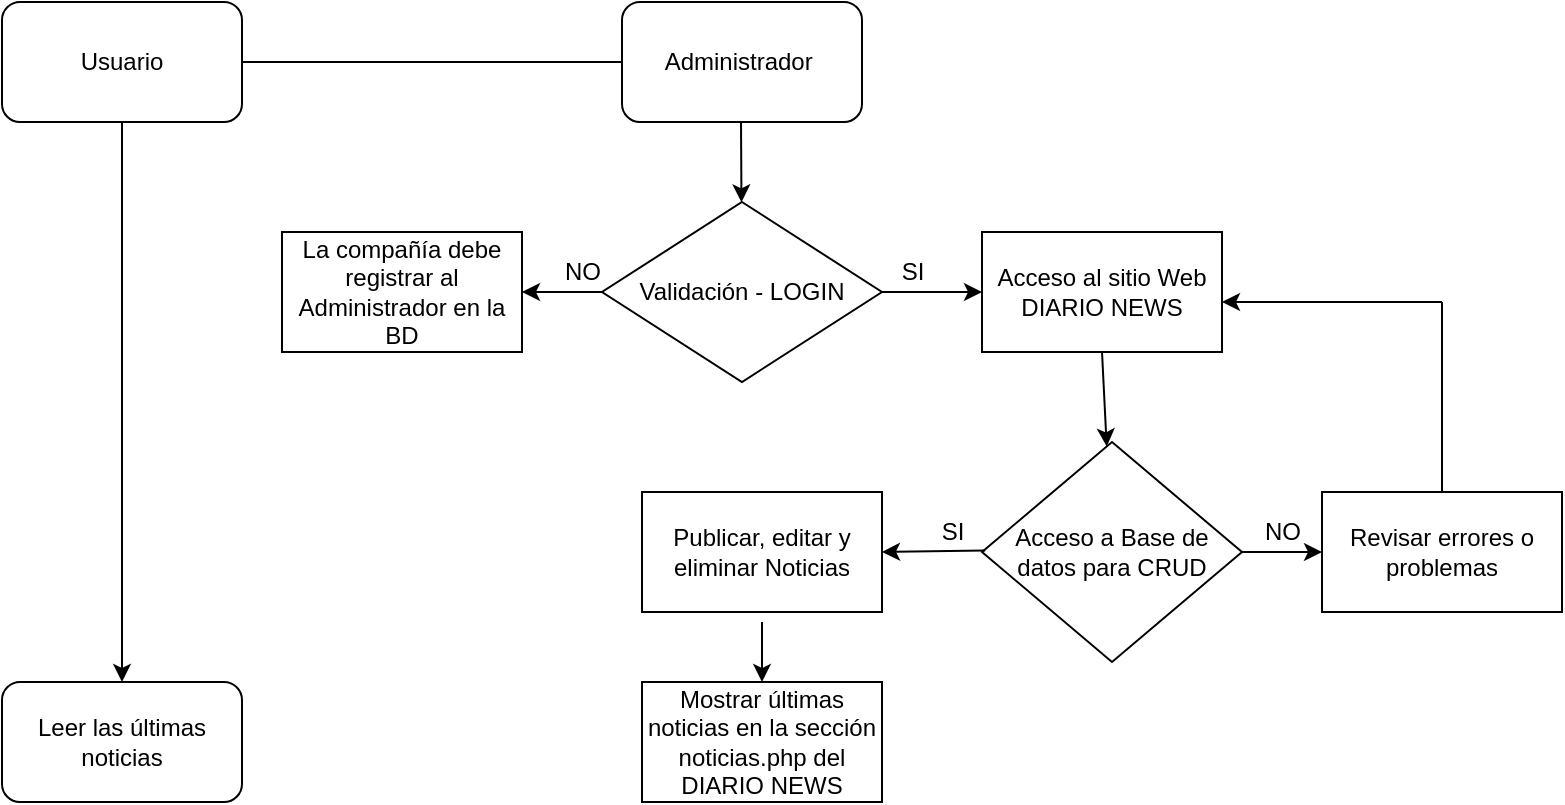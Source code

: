 <mxfile version="20.3.6" type="github">
  <diagram id="kQaC4ZWw2jD6uv-FxZUa" name="Page-1">
    <mxGraphModel dx="1038" dy="489" grid="1" gridSize="10" guides="1" tooltips="1" connect="1" arrows="1" fold="1" page="1" pageScale="1" pageWidth="850" pageHeight="1100" math="0" shadow="0">
      <root>
        <mxCell id="0" />
        <mxCell id="1" parent="0" />
        <mxCell id="lXMdROhuDWXLb9PD8Kn7-1" value="Administrador&amp;nbsp;" style="rounded=1;whiteSpace=wrap;html=1;" parent="1" vertex="1">
          <mxGeometry x="330" y="700" width="120" height="60" as="geometry" />
        </mxCell>
        <mxCell id="lXMdROhuDWXLb9PD8Kn7-2" value="" style="endArrow=classic;html=1;rounded=0;" parent="1" target="lXMdROhuDWXLb9PD8Kn7-3" edge="1">
          <mxGeometry width="50" height="50" relative="1" as="geometry">
            <mxPoint x="389.5" y="760" as="sourcePoint" />
            <mxPoint x="390" y="800" as="targetPoint" />
          </mxGeometry>
        </mxCell>
        <mxCell id="lXMdROhuDWXLb9PD8Kn7-3" value="Validación - LOGIN" style="rhombus;whiteSpace=wrap;html=1;" parent="1" vertex="1">
          <mxGeometry x="320" y="800" width="140" height="90" as="geometry" />
        </mxCell>
        <mxCell id="lXMdROhuDWXLb9PD8Kn7-4" value="" style="endArrow=classic;html=1;rounded=0;exitX=0;exitY=0.5;exitDx=0;exitDy=0;" parent="1" source="lXMdROhuDWXLb9PD8Kn7-3" edge="1">
          <mxGeometry width="50" height="50" relative="1" as="geometry">
            <mxPoint x="240" y="900" as="sourcePoint" />
            <mxPoint x="280" y="845" as="targetPoint" />
          </mxGeometry>
        </mxCell>
        <mxCell id="lXMdROhuDWXLb9PD8Kn7-5" value="NO" style="text;html=1;resizable=0;autosize=1;align=center;verticalAlign=middle;points=[];fillColor=none;strokeColor=none;rounded=0;" parent="1" vertex="1">
          <mxGeometry x="290" y="820" width="40" height="30" as="geometry" />
        </mxCell>
        <mxCell id="lXMdROhuDWXLb9PD8Kn7-6" value="" style="endArrow=classic;html=1;rounded=0;exitX=1;exitY=0.5;exitDx=0;exitDy=0;" parent="1" source="lXMdROhuDWXLb9PD8Kn7-3" edge="1">
          <mxGeometry width="50" height="50" relative="1" as="geometry">
            <mxPoint x="480" y="870" as="sourcePoint" />
            <mxPoint x="510" y="845" as="targetPoint" />
          </mxGeometry>
        </mxCell>
        <mxCell id="lXMdROhuDWXLb9PD8Kn7-7" value="SI" style="text;html=1;resizable=0;autosize=1;align=center;verticalAlign=middle;points=[];fillColor=none;strokeColor=none;rounded=0;" parent="1" vertex="1">
          <mxGeometry x="460" y="820" width="30" height="30" as="geometry" />
        </mxCell>
        <mxCell id="lXMdROhuDWXLb9PD8Kn7-9" value="La compañía debe registrar al Administrador en la BD" style="rounded=0;whiteSpace=wrap;html=1;" parent="1" vertex="1">
          <mxGeometry x="160" y="815" width="120" height="60" as="geometry" />
        </mxCell>
        <mxCell id="lXMdROhuDWXLb9PD8Kn7-10" value="Acceso al sitio Web DIARIO NEWS" style="rounded=0;whiteSpace=wrap;html=1;" parent="1" vertex="1">
          <mxGeometry x="510" y="815" width="120" height="60" as="geometry" />
        </mxCell>
        <mxCell id="lXMdROhuDWXLb9PD8Kn7-11" value="" style="endArrow=classic;html=1;rounded=0;exitX=0.5;exitY=1;exitDx=0;exitDy=0;" parent="1" source="lXMdROhuDWXLb9PD8Kn7-10" target="lXMdROhuDWXLb9PD8Kn7-12" edge="1">
          <mxGeometry width="50" height="50" relative="1" as="geometry">
            <mxPoint x="545" y="960" as="sourcePoint" />
            <mxPoint x="570" y="920" as="targetPoint" />
          </mxGeometry>
        </mxCell>
        <mxCell id="lXMdROhuDWXLb9PD8Kn7-12" value="Acceso a Base de datos para CRUD" style="rhombus;whiteSpace=wrap;html=1;" parent="1" vertex="1">
          <mxGeometry x="510" y="920" width="130" height="110" as="geometry" />
        </mxCell>
        <mxCell id="lXMdROhuDWXLb9PD8Kn7-13" value="" style="endArrow=classic;html=1;rounded=0;exitX=1.053;exitY=0.807;exitDx=0;exitDy=0;exitPerimeter=0;entryX=1;entryY=0.5;entryDx=0;entryDy=0;" parent="1" source="lXMdROhuDWXLb9PD8Kn7-14" target="lXMdROhuDWXLb9PD8Kn7-22" edge="1">
          <mxGeometry width="50" height="50" relative="1" as="geometry">
            <mxPoint x="400" y="1000" as="sourcePoint" />
            <mxPoint x="470" y="977" as="targetPoint" />
          </mxGeometry>
        </mxCell>
        <mxCell id="lXMdROhuDWXLb9PD8Kn7-14" value="SI" style="text;html=1;resizable=0;autosize=1;align=center;verticalAlign=middle;points=[];fillColor=none;strokeColor=none;rounded=0;" parent="1" vertex="1">
          <mxGeometry x="480" y="950" width="30" height="30" as="geometry" />
        </mxCell>
        <mxCell id="lXMdROhuDWXLb9PD8Kn7-15" value="Revisar errores o problemas" style="rounded=0;whiteSpace=wrap;html=1;" parent="1" vertex="1">
          <mxGeometry x="680" y="945" width="120" height="60" as="geometry" />
        </mxCell>
        <mxCell id="lXMdROhuDWXLb9PD8Kn7-16" value="" style="endArrow=classic;html=1;rounded=0;exitX=1;exitY=0.5;exitDx=0;exitDy=0;entryX=0;entryY=0.5;entryDx=0;entryDy=0;" parent="1" source="lXMdROhuDWXLb9PD8Kn7-12" target="lXMdROhuDWXLb9PD8Kn7-15" edge="1">
          <mxGeometry width="50" height="50" relative="1" as="geometry">
            <mxPoint x="640" y="970" as="sourcePoint" />
            <mxPoint x="680" y="965" as="targetPoint" />
          </mxGeometry>
        </mxCell>
        <mxCell id="lXMdROhuDWXLb9PD8Kn7-17" value="NO" style="text;html=1;resizable=0;autosize=1;align=center;verticalAlign=middle;points=[];fillColor=none;strokeColor=none;rounded=0;" parent="1" vertex="1">
          <mxGeometry x="640" y="950" width="40" height="30" as="geometry" />
        </mxCell>
        <mxCell id="lXMdROhuDWXLb9PD8Kn7-19" value="" style="endArrow=classic;html=1;rounded=0;" parent="1" edge="1">
          <mxGeometry width="50" height="50" relative="1" as="geometry">
            <mxPoint x="740" y="850" as="sourcePoint" />
            <mxPoint x="630" y="850" as="targetPoint" />
          </mxGeometry>
        </mxCell>
        <mxCell id="lXMdROhuDWXLb9PD8Kn7-20" value="" style="endArrow=none;html=1;rounded=0;exitX=0.5;exitY=0;exitDx=0;exitDy=0;" parent="1" source="lXMdROhuDWXLb9PD8Kn7-15" edge="1">
          <mxGeometry width="50" height="50" relative="1" as="geometry">
            <mxPoint x="700" y="910" as="sourcePoint" />
            <mxPoint x="740" y="850" as="targetPoint" />
          </mxGeometry>
        </mxCell>
        <mxCell id="lXMdROhuDWXLb9PD8Kn7-22" value="Publicar, editar y eliminar Noticias" style="rounded=0;whiteSpace=wrap;html=1;" parent="1" vertex="1">
          <mxGeometry x="340" y="945" width="120" height="60" as="geometry" />
        </mxCell>
        <mxCell id="lXMdROhuDWXLb9PD8Kn7-24" value="" style="endArrow=classic;html=1;rounded=0;" parent="1" target="lXMdROhuDWXLb9PD8Kn7-25" edge="1">
          <mxGeometry width="50" height="50" relative="1" as="geometry">
            <mxPoint x="400" y="1010" as="sourcePoint" />
            <mxPoint x="400" y="1050" as="targetPoint" />
          </mxGeometry>
        </mxCell>
        <mxCell id="lXMdROhuDWXLb9PD8Kn7-25" value="Mostrar últimas noticias en la sección noticias.php del DIARIO NEWS" style="rounded=0;whiteSpace=wrap;html=1;" parent="1" vertex="1">
          <mxGeometry x="340" y="1040" width="120" height="60" as="geometry" />
        </mxCell>
        <mxCell id="yo3O8zmIsYUGHrZ7HubU-1" value="Usuario" style="rounded=1;whiteSpace=wrap;html=1;" vertex="1" parent="1">
          <mxGeometry x="20" y="700" width="120" height="60" as="geometry" />
        </mxCell>
        <mxCell id="yo3O8zmIsYUGHrZ7HubU-2" value="" style="endArrow=none;html=1;rounded=0;entryX=0;entryY=0.5;entryDx=0;entryDy=0;exitX=1;exitY=0.5;exitDx=0;exitDy=0;" edge="1" parent="1" source="yo3O8zmIsYUGHrZ7HubU-1" target="lXMdROhuDWXLb9PD8Kn7-1">
          <mxGeometry width="50" height="50" relative="1" as="geometry">
            <mxPoint x="250" y="760" as="sourcePoint" />
            <mxPoint x="300" y="710" as="targetPoint" />
          </mxGeometry>
        </mxCell>
        <mxCell id="yo3O8zmIsYUGHrZ7HubU-3" value="" style="endArrow=classic;html=1;rounded=0;exitX=0.5;exitY=1;exitDx=0;exitDy=0;" edge="1" parent="1" source="yo3O8zmIsYUGHrZ7HubU-1">
          <mxGeometry width="50" height="50" relative="1" as="geometry">
            <mxPoint x="40" y="830" as="sourcePoint" />
            <mxPoint x="80" y="1040" as="targetPoint" />
          </mxGeometry>
        </mxCell>
        <mxCell id="yo3O8zmIsYUGHrZ7HubU-4" value="Leer las últimas noticias" style="rounded=1;whiteSpace=wrap;html=1;" vertex="1" parent="1">
          <mxGeometry x="20" y="1040" width="120" height="60" as="geometry" />
        </mxCell>
      </root>
    </mxGraphModel>
  </diagram>
</mxfile>

